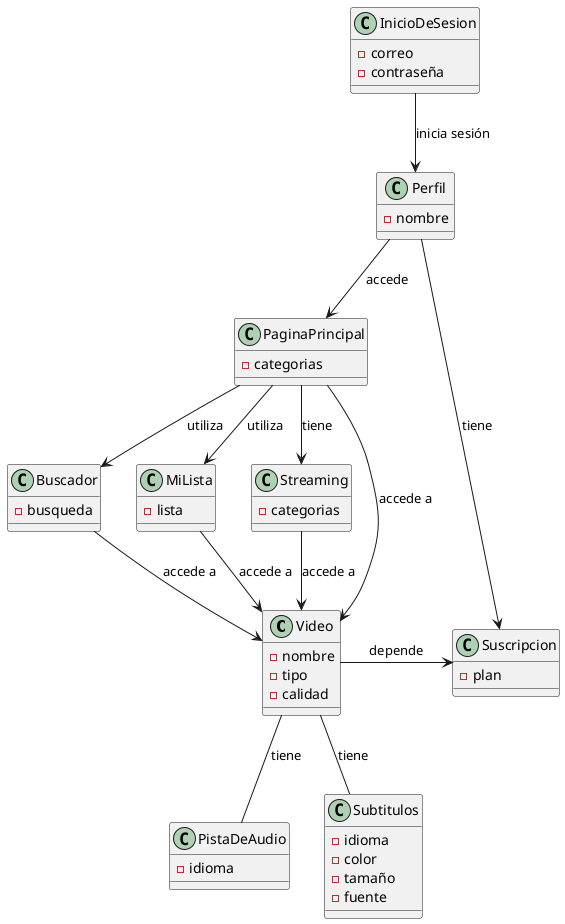 @startuml Diagrama_de_clases



class Video {
  - nombre
  - tipo
  - calidad
}

class Perfil {
  - nombre
}

class InicioDeSesion {
  - correo
  - contraseña
}

class PaginaPrincipal {
  - categorias
}

class Buscador {
  - busqueda
}

class MiLista {
  - lista
}

class Suscripcion {
  - plan
}

class PistaDeAudio {
  - idioma
}

class Subtitulos {
  - idioma
  - color
  - tamaño
  - fuente
}

class Streaming {
  - categorias
}

InicioDeSesion --> Perfil : inicia sesión
Streaming --> Video : accede a
Perfil --> Suscripcion : tiene
Perfil --> PaginaPrincipal : accede
PaginaPrincipal --> Video : accede a
PaginaPrincipal --> Buscador : utiliza
PaginaPrincipal --> MiLista : utiliza
PaginaPrincipal --> Streaming : tiene
Video -- PistaDeAudio : tiene
Video -- Subtitulos : tiene
Video -> Suscripcion : depende
Buscador --> Video : accede a
MiLista --> Video : accede a

@enduml
